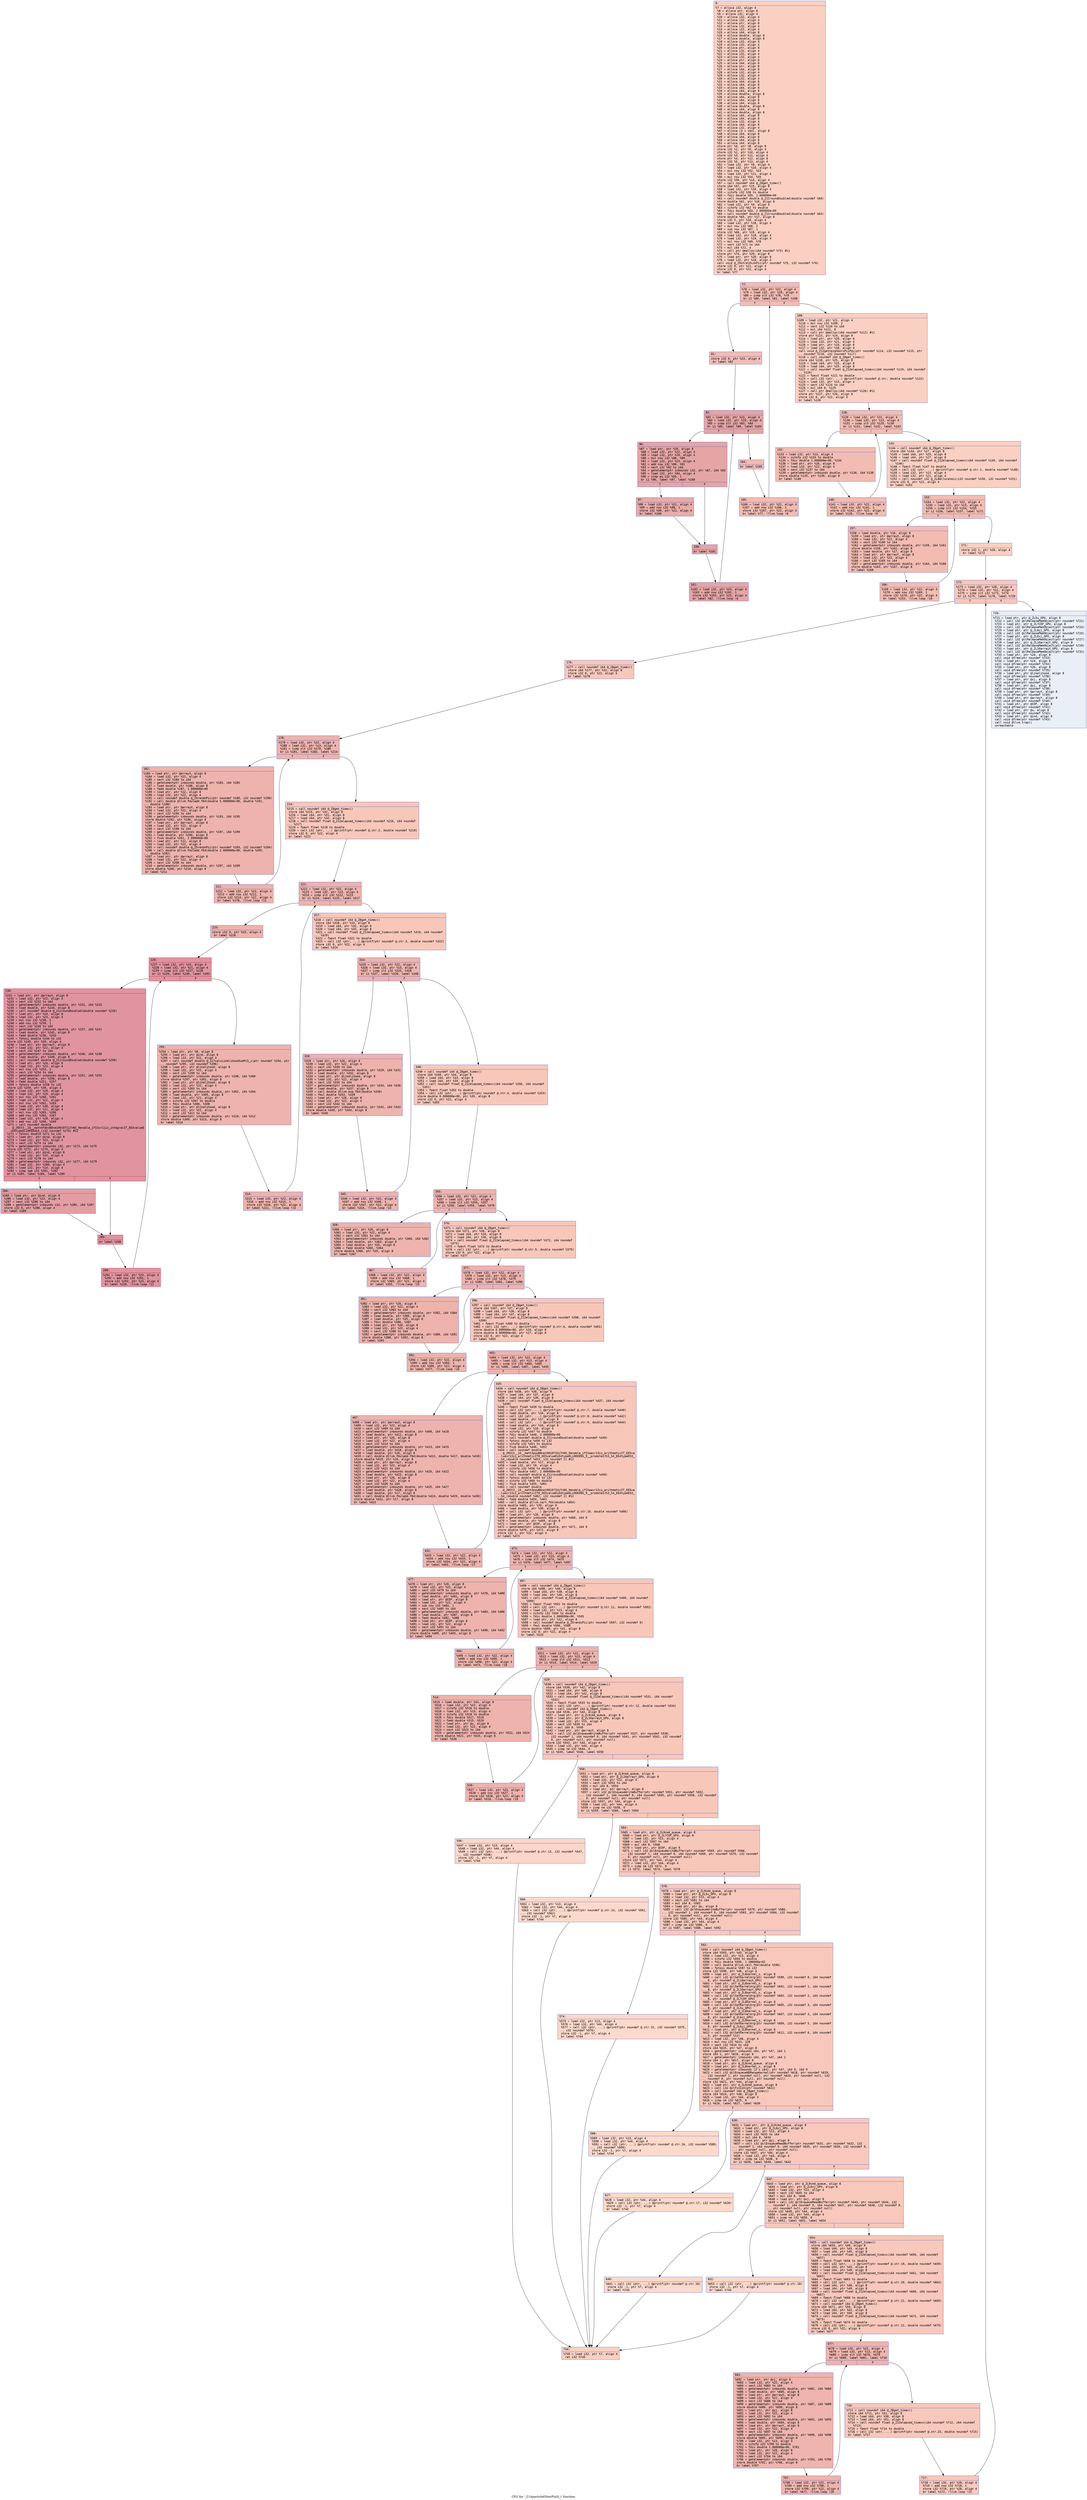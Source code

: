 digraph "CFG for '_Z14particleFilterPiiiiS_i' function" {
	label="CFG for '_Z14particleFilterPiiiiS_i' function";

	Node0x600003cf8ff0 [shape=record,color="#3d50c3ff", style=filled, fillcolor="#f3947570" fontname="Courier",label="{6:\l|  %7 = alloca i32, align 4\l  %8 = alloca ptr, align 8\l  %9 = alloca i32, align 4\l  %10 = alloca i32, align 4\l  %11 = alloca i32, align 4\l  %12 = alloca ptr, align 8\l  %13 = alloca i32, align 4\l  %14 = alloca i32, align 4\l  %15 = alloca i64, align 8\l  %16 = alloca double, align 8\l  %17 = alloca double, align 8\l  %18 = alloca i32, align 4\l  %19 = alloca i32, align 4\l  %20 = alloca ptr, align 8\l  %21 = alloca i32, align 4\l  %22 = alloca i32, align 4\l  %23 = alloca i32, align 4\l  %24 = alloca ptr, align 8\l  %25 = alloca i64, align 8\l  %26 = alloca ptr, align 8\l  %27 = alloca i64, align 8\l  %28 = alloca i32, align 4\l  %29 = alloca i32, align 4\l  %30 = alloca i32, align 4\l  %31 = alloca i64, align 8\l  %32 = alloca i64, align 8\l  %33 = alloca i64, align 8\l  %34 = alloca i64, align 8\l  %35 = alloca double, align 8\l  %36 = alloca i64, align 8\l  %37 = alloca i64, align 8\l  %38 = alloca i64, align 8\l  %39 = alloca double, align 8\l  %40 = alloca i64, align 8\l  %41 = alloca double, align 8\l  %42 = alloca i64, align 8\l  %43 = alloca i64, align 8\l  %44 = alloca i32, align 4\l  %45 = alloca i64, align 8\l  %46 = alloca i32, align 4\l  %47 = alloca [3 x i64], align 8\l  %48 = alloca i64, align 8\l  %49 = alloca i64, align 8\l  %50 = alloca i64, align 8\l  %51 = alloca i64, align 8\l  store ptr %0, ptr %8, align 8\l  store i32 %1, ptr %9, align 4\l  store i32 %2, ptr %10, align 4\l  store i32 %3, ptr %11, align 4\l  store ptr %4, ptr %12, align 8\l  store i32 %5, ptr %13, align 4\l  %52 = load i32, ptr %9, align 4\l  %53 = load i32, ptr %10, align 4\l  %54 = mul nsw i32 %52, %53\l  %55 = load i32, ptr %11, align 4\l  %56 = mul nsw i32 %54, %55\l  store i32 %56, ptr %14, align 4\l  %57 = call noundef i64 @_Z8get_timev()\l  store i64 %57, ptr %15, align 8\l  %58 = load i32, ptr %10, align 4\l  %59 = sitofp i32 %58 to double\l  %60 = fdiv double %59, 2.000000e+00\l  %61 = call noundef double @_Z11roundDoubled(double noundef %60)\l  store double %61, ptr %16, align 8\l  %62 = load i32, ptr %9, align 4\l  %63 = sitofp i32 %62 to double\l  %64 = fdiv double %63, 2.000000e+00\l  %65 = call noundef double @_Z11roundDoubled(double noundef %64)\l  store double %65, ptr %17, align 8\l  store i32 5, ptr %18, align 4\l  %66 = load i32, ptr %18, align 4\l  %67 = mul nsw i32 %66, 2\l  %68 = sub nsw i32 %67, 1\l  store i32 %68, ptr %19, align 4\l  %69 = load i32, ptr %19, align 4\l  %70 = load i32, ptr %19, align 4\l  %71 = mul nsw i32 %69, %70\l  %72 = sext i32 %71 to i64\l  %73 = mul i64 %72, 4\l  %74 = call ptr @malloc(i64 noundef %73) #11\l  store ptr %74, ptr %20, align 8\l  %75 = load ptr, ptr %20, align 8\l  %76 = load i32, ptr %18, align 4\l  call void @_Z9strelDiskPii(ptr noundef %75, i32 noundef %76)\l  store i32 0, ptr %21, align 4\l  store i32 0, ptr %22, align 4\l  br label %77\l}"];
	Node0x600003cf8ff0 -> Node0x600003cf9360[tooltip="6 -> 77\nProbability 100.00%" ];
	Node0x600003cf9360 [shape=record,color="#3d50c3ff", style=filled, fillcolor="#e1675170" fontname="Courier",label="{77:\l|  %78 = load i32, ptr %22, align 4\l  %79 = load i32, ptr %19, align 4\l  %80 = icmp slt i32 %78, %79\l  br i1 %80, label %81, label %108\l|{<s0>T|<s1>F}}"];
	Node0x600003cf9360:s0 -> Node0x600003cf93b0[tooltip="77 -> 81\nProbability 96.88%" ];
	Node0x600003cf9360:s1 -> Node0x600003cf9630[tooltip="77 -> 108\nProbability 3.12%" ];
	Node0x600003cf93b0 [shape=record,color="#3d50c3ff", style=filled, fillcolor="#e1675170" fontname="Courier",label="{81:\l|  store i32 0, ptr %23, align 4\l  br label %82\l}"];
	Node0x600003cf93b0 -> Node0x600003cf9400[tooltip="81 -> 82\nProbability 100.00%" ];
	Node0x600003cf9400 [shape=record,color="#3d50c3ff", style=filled, fillcolor="#c5333470" fontname="Courier",label="{82:\l|  %83 = load i32, ptr %23, align 4\l  %84 = load i32, ptr %19, align 4\l  %85 = icmp slt i32 %83, %84\l  br i1 %85, label %86, label %104\l|{<s0>T|<s1>F}}"];
	Node0x600003cf9400:s0 -> Node0x600003cf9450[tooltip="82 -> 86\nProbability 96.88%" ];
	Node0x600003cf9400:s1 -> Node0x600003cf9590[tooltip="82 -> 104\nProbability 3.12%" ];
	Node0x600003cf9450 [shape=record,color="#3d50c3ff", style=filled, fillcolor="#c5333470" fontname="Courier",label="{86:\l|  %87 = load ptr, ptr %20, align 8\l  %88 = load i32, ptr %22, align 4\l  %89 = load i32, ptr %19, align 4\l  %90 = mul nsw i32 %88, %89\l  %91 = load i32, ptr %23, align 4\l  %92 = add nsw i32 %90, %91\l  %93 = sext i32 %92 to i64\l  %94 = getelementptr inbounds i32, ptr %87, i64 %93\l  %95 = load i32, ptr %94, align 4\l  %96 = icmp eq i32 %95, 1\l  br i1 %96, label %97, label %100\l|{<s0>T|<s1>F}}"];
	Node0x600003cf9450:s0 -> Node0x600003cf94a0[tooltip="86 -> 97\nProbability 50.00%" ];
	Node0x600003cf9450:s1 -> Node0x600003cf94f0[tooltip="86 -> 100\nProbability 50.00%" ];
	Node0x600003cf94a0 [shape=record,color="#3d50c3ff", style=filled, fillcolor="#cc403a70" fontname="Courier",label="{97:\l|  %98 = load i32, ptr %21, align 4\l  %99 = add nsw i32 %98, 1\l  store i32 %99, ptr %21, align 4\l  br label %100\l}"];
	Node0x600003cf94a0 -> Node0x600003cf94f0[tooltip="97 -> 100\nProbability 100.00%" ];
	Node0x600003cf94f0 [shape=record,color="#3d50c3ff", style=filled, fillcolor="#c5333470" fontname="Courier",label="{100:\l|  br label %101\l}"];
	Node0x600003cf94f0 -> Node0x600003cf9540[tooltip="100 -> 101\nProbability 100.00%" ];
	Node0x600003cf9540 [shape=record,color="#3d50c3ff", style=filled, fillcolor="#c5333470" fontname="Courier",label="{101:\l|  %102 = load i32, ptr %23, align 4\l  %103 = add nsw i32 %102, 1\l  store i32 %103, ptr %23, align 4\l  br label %82, !llvm.loop !6\l}"];
	Node0x600003cf9540 -> Node0x600003cf9400[tooltip="101 -> 82\nProbability 100.00%" ];
	Node0x600003cf9590 [shape=record,color="#3d50c3ff", style=filled, fillcolor="#e1675170" fontname="Courier",label="{104:\l|  br label %105\l}"];
	Node0x600003cf9590 -> Node0x600003cf95e0[tooltip="104 -> 105\nProbability 100.00%" ];
	Node0x600003cf95e0 [shape=record,color="#3d50c3ff", style=filled, fillcolor="#e1675170" fontname="Courier",label="{105:\l|  %106 = load i32, ptr %22, align 4\l  %107 = add nsw i32 %106, 1\l  store i32 %107, ptr %22, align 4\l  br label %77, !llvm.loop !8\l}"];
	Node0x600003cf95e0 -> Node0x600003cf9360[tooltip="105 -> 77\nProbability 100.00%" ];
	Node0x600003cf9630 [shape=record,color="#3d50c3ff", style=filled, fillcolor="#f3947570" fontname="Courier",label="{108:\l|  %109 = load i32, ptr %21, align 4\l  %110 = mul nsw i32 %109, 2\l  %111 = sext i32 %110 to i64\l  %112 = mul i64 %111, 8\l  %113 = call ptr @malloc(i64 noundef %112) #11\l  store ptr %113, ptr %24, align 8\l  %114 = load ptr, ptr %20, align 8\l  %115 = load i32, ptr %21, align 4\l  %116 = load ptr, ptr %24, align 8\l  %117 = load i32, ptr %18, align 4\l  call void @_Z12getneighborsPiiPdi(ptr noundef %114, i32 noundef %115, ptr\l... noundef %116, i32 noundef %117)\l  %118 = call noundef i64 @_Z8get_timev()\l  store i64 %118, ptr %25, align 8\l  %119 = load i64, ptr %15, align 8\l  %120 = load i64, ptr %25, align 8\l  %121 = call noundef float @_Z12elapsed_timexx(i64 noundef %119, i64 noundef\l... %120)\l  %122 = fpext float %121 to double\l  %123 = call i32 (ptr, ...) @printf(ptr noundef @.str, double noundef %122)\l  %124 = load i32, ptr %13, align 4\l  %125 = sext i32 %124 to i64\l  %126 = mul i64 8, %125\l  %127 = call ptr @malloc(i64 noundef %126) #11\l  store ptr %127, ptr %26, align 8\l  store i32 0, ptr %22, align 4\l  br label %128\l}"];
	Node0x600003cf9630 -> Node0x600003cf9680[tooltip="108 -> 128\nProbability 100.00%" ];
	Node0x600003cf9680 [shape=record,color="#3d50c3ff", style=filled, fillcolor="#e1675170" fontname="Courier",label="{128:\l|  %129 = load i32, ptr %22, align 4\l  %130 = load i32, ptr %13, align 4\l  %131 = icmp slt i32 %129, %130\l  br i1 %131, label %132, label %143\l|{<s0>T|<s1>F}}"];
	Node0x600003cf9680:s0 -> Node0x600003cf96d0[tooltip="128 -> 132\nProbability 96.88%" ];
	Node0x600003cf9680:s1 -> Node0x600003cf9770[tooltip="128 -> 143\nProbability 3.12%" ];
	Node0x600003cf96d0 [shape=record,color="#3d50c3ff", style=filled, fillcolor="#e1675170" fontname="Courier",label="{132:\l|  %133 = load i32, ptr %13, align 4\l  %134 = sitofp i32 %133 to double\l  %135 = fdiv double 1.000000e+00, %134\l  %136 = load ptr, ptr %26, align 8\l  %137 = load i32, ptr %22, align 4\l  %138 = sext i32 %137 to i64\l  %139 = getelementptr inbounds double, ptr %136, i64 %138\l  store double %135, ptr %139, align 8\l  br label %140\l}"];
	Node0x600003cf96d0 -> Node0x600003cf9720[tooltip="132 -> 140\nProbability 100.00%" ];
	Node0x600003cf9720 [shape=record,color="#3d50c3ff", style=filled, fillcolor="#e1675170" fontname="Courier",label="{140:\l|  %141 = load i32, ptr %22, align 4\l  %142 = add nsw i32 %141, 1\l  store i32 %142, ptr %22, align 4\l  br label %128, !llvm.loop !9\l}"];
	Node0x600003cf9720 -> Node0x600003cf9680[tooltip="140 -> 128\nProbability 100.00%" ];
	Node0x600003cf9770 [shape=record,color="#3d50c3ff", style=filled, fillcolor="#f3947570" fontname="Courier",label="{143:\l|  %144 = call noundef i64 @_Z8get_timev()\l  store i64 %144, ptr %27, align 8\l  %145 = load i64, ptr %25, align 8\l  %146 = load i64, ptr %27, align 8\l  %147 = call noundef float @_Z12elapsed_timexx(i64 noundef %145, i64 noundef\l... %146)\l  %148 = fpext float %147 to double\l  %149 = call i32 (ptr, ...) @printf(ptr noundef @.str.1, double noundef %148)\l  %150 = load i32, ptr %13, align 4\l  %151 = load i32, ptr %21, align 4\l  %152 = call noundef i32 @_ZL8allocateii(i32 noundef %150, i32 noundef %151)\l  store i32 0, ptr %22, align 4\l  br label %153\l}"];
	Node0x600003cf9770 -> Node0x600003cf97c0[tooltip="143 -> 153\nProbability 100.00%" ];
	Node0x600003cf97c0 [shape=record,color="#3d50c3ff", style=filled, fillcolor="#e1675170" fontname="Courier",label="{153:\l|  %154 = load i32, ptr %22, align 4\l  %155 = load i32, ptr %13, align 4\l  %156 = icmp slt i32 %154, %155\l  br i1 %156, label %157, label %171\l|{<s0>T|<s1>F}}"];
	Node0x600003cf97c0:s0 -> Node0x600003cf9810[tooltip="153 -> 157\nProbability 96.88%" ];
	Node0x600003cf97c0:s1 -> Node0x600003cf98b0[tooltip="153 -> 171\nProbability 3.12%" ];
	Node0x600003cf9810 [shape=record,color="#3d50c3ff", style=filled, fillcolor="#e1675170" fontname="Courier",label="{157:\l|  %158 = load double, ptr %16, align 8\l  %159 = load ptr, ptr @arrayX, align 8\l  %160 = load i32, ptr %22, align 4\l  %161 = sext i32 %160 to i64\l  %162 = getelementptr inbounds double, ptr %159, i64 %161\l  store double %158, ptr %162, align 8\l  %163 = load double, ptr %17, align 8\l  %164 = load ptr, ptr @arrayY, align 8\l  %165 = load i32, ptr %22, align 4\l  %166 = sext i32 %165 to i64\l  %167 = getelementptr inbounds double, ptr %164, i64 %166\l  store double %163, ptr %167, align 8\l  br label %168\l}"];
	Node0x600003cf9810 -> Node0x600003cf9860[tooltip="157 -> 168\nProbability 100.00%" ];
	Node0x600003cf9860 [shape=record,color="#3d50c3ff", style=filled, fillcolor="#e1675170" fontname="Courier",label="{168:\l|  %169 = load i32, ptr %22, align 4\l  %170 = add nsw i32 %169, 1\l  store i32 %170, ptr %22, align 4\l  br label %153, !llvm.loop !10\l}"];
	Node0x600003cf9860 -> Node0x600003cf97c0[tooltip="168 -> 153\nProbability 100.00%" ];
	Node0x600003cf98b0 [shape=record,color="#3d50c3ff", style=filled, fillcolor="#f3947570" fontname="Courier",label="{171:\l|  store i32 1, ptr %28, align 4\l  br label %172\l}"];
	Node0x600003cf98b0 -> Node0x600003cf9900[tooltip="171 -> 172\nProbability 100.00%" ];
	Node0x600003cf9900 [shape=record,color="#3d50c3ff", style=filled, fillcolor="#ec7f6370" fontname="Courier",label="{172:\l|  %173 = load i32, ptr %28, align 4\l  %174 = load i32, ptr %11, align 4\l  %175 = icmp slt i32 %173, %174\l  br i1 %175, label %176, label %720\l|{<s0>T|<s1>F}}"];
	Node0x600003cf9900:s0 -> Node0x600003cf9950[tooltip="172 -> 176\nProbability 100.00%" ];
	Node0x600003cf9900:s1 -> Node0x600003cfab70[tooltip="172 -> 720\nProbability 0.00%" ];
	Node0x600003cf9950 [shape=record,color="#3d50c3ff", style=filled, fillcolor="#ec7f6370" fontname="Courier",label="{176:\l|  %177 = call noundef i64 @_Z8get_timev()\l  store i64 %177, ptr %31, align 8\l  store i32 0, ptr %22, align 4\l  br label %178\l}"];
	Node0x600003cf9950 -> Node0x600003cf99a0[tooltip="176 -> 178\nProbability 100.00%" ];
	Node0x600003cf99a0 [shape=record,color="#3d50c3ff", style=filled, fillcolor="#d6524470" fontname="Courier",label="{178:\l|  %179 = load i32, ptr %22, align 4\l  %180 = load i32, ptr %13, align 4\l  %181 = icmp slt i32 %179, %180\l  br i1 %181, label %182, label %214\l|{<s0>T|<s1>F}}"];
	Node0x600003cf99a0:s0 -> Node0x600003cf99f0[tooltip="178 -> 182\nProbability 96.88%" ];
	Node0x600003cf99a0:s1 -> Node0x600003cf9a90[tooltip="178 -> 214\nProbability 3.12%" ];
	Node0x600003cf99f0 [shape=record,color="#3d50c3ff", style=filled, fillcolor="#d6524470" fontname="Courier",label="{182:\l|  %183 = load ptr, ptr @arrayX, align 8\l  %184 = load i32, ptr %22, align 4\l  %185 = sext i32 %184 to i64\l  %186 = getelementptr inbounds double, ptr %183, i64 %185\l  %187 = load double, ptr %186, align 8\l  %188 = fadd double %187, 1.000000e+00\l  %189 = load ptr, ptr %12, align 8\l  %190 = load i32, ptr %22, align 4\l  %191 = call noundef double @_Z5randnPii(ptr noundef %189, i32 noundef %190)\l  %192 = call double @llvm.fmuladd.f64(double 5.000000e+00, double %191,\l... double %188)\l  %193 = load ptr, ptr @arrayX, align 8\l  %194 = load i32, ptr %22, align 4\l  %195 = sext i32 %194 to i64\l  %196 = getelementptr inbounds double, ptr %193, i64 %195\l  store double %192, ptr %196, align 8\l  %197 = load ptr, ptr @arrayY, align 8\l  %198 = load i32, ptr %22, align 4\l  %199 = sext i32 %198 to i64\l  %200 = getelementptr inbounds double, ptr %197, i64 %199\l  %201 = load double, ptr %200, align 8\l  %202 = fsub double %201, 2.000000e+00\l  %203 = load ptr, ptr %12, align 8\l  %204 = load i32, ptr %22, align 4\l  %205 = call noundef double @_Z5randnPii(ptr noundef %203, i32 noundef %204)\l  %206 = call double @llvm.fmuladd.f64(double 2.000000e+00, double %205,\l... double %202)\l  %207 = load ptr, ptr @arrayY, align 8\l  %208 = load i32, ptr %22, align 4\l  %209 = sext i32 %208 to i64\l  %210 = getelementptr inbounds double, ptr %207, i64 %209\l  store double %206, ptr %210, align 8\l  br label %211\l}"];
	Node0x600003cf99f0 -> Node0x600003cf9a40[tooltip="182 -> 211\nProbability 100.00%" ];
	Node0x600003cf9a40 [shape=record,color="#3d50c3ff", style=filled, fillcolor="#d6524470" fontname="Courier",label="{211:\l|  %212 = load i32, ptr %22, align 4\l  %213 = add nsw i32 %212, 1\l  store i32 %213, ptr %22, align 4\l  br label %178, !llvm.loop !11\l}"];
	Node0x600003cf9a40 -> Node0x600003cf99a0[tooltip="211 -> 178\nProbability 100.00%" ];
	Node0x600003cf9a90 [shape=record,color="#3d50c3ff", style=filled, fillcolor="#ec7f6370" fontname="Courier",label="{214:\l|  %215 = call noundef i64 @_Z8get_timev()\l  store i64 %215, ptr %32, align 8\l  %216 = load i64, ptr %31, align 8\l  %217 = load i64, ptr %32, align 8\l  %218 = call noundef float @_Z12elapsed_timexx(i64 noundef %216, i64 noundef\l... %217)\l  %219 = fpext float %218 to double\l  %220 = call i32 (ptr, ...) @printf(ptr noundef @.str.2, double noundef %219)\l  store i32 0, ptr %22, align 4\l  br label %221\l}"];
	Node0x600003cf9a90 -> Node0x600003cf9ae0[tooltip="214 -> 221\nProbability 100.00%" ];
	Node0x600003cf9ae0 [shape=record,color="#3d50c3ff", style=filled, fillcolor="#d6524470" fontname="Courier",label="{221:\l|  %222 = load i32, ptr %22, align 4\l  %223 = load i32, ptr %13, align 4\l  %224 = icmp slt i32 %222, %223\l  br i1 %224, label %225, label %317\l|{<s0>T|<s1>F}}"];
	Node0x600003cf9ae0:s0 -> Node0x600003cf9b30[tooltip="221 -> 225\nProbability 96.88%" ];
	Node0x600003cf9ae0:s1 -> Node0x600003cf9db0[tooltip="221 -> 317\nProbability 3.12%" ];
	Node0x600003cf9b30 [shape=record,color="#3d50c3ff", style=filled, fillcolor="#d6524470" fontname="Courier",label="{225:\l|  store i32 0, ptr %23, align 4\l  br label %226\l}"];
	Node0x600003cf9b30 -> Node0x600003cf9b80[tooltip="225 -> 226\nProbability 100.00%" ];
	Node0x600003cf9b80 [shape=record,color="#b70d28ff", style=filled, fillcolor="#b70d2870" fontname="Courier",label="{226:\l|  %227 = load i32, ptr %23, align 4\l  %228 = load i32, ptr %21, align 4\l  %229 = icmp slt i32 %227, %228\l  br i1 %229, label %230, label %293\l|{<s0>T|<s1>F}}"];
	Node0x600003cf9b80:s0 -> Node0x600003cf9bd0[tooltip="226 -> 230\nProbability 96.88%" ];
	Node0x600003cf9b80:s1 -> Node0x600003cf9d10[tooltip="226 -> 293\nProbability 3.12%" ];
	Node0x600003cf9bd0 [shape=record,color="#b70d28ff", style=filled, fillcolor="#b70d2870" fontname="Courier",label="{230:\l|  %231 = load ptr, ptr @arrayX, align 8\l  %232 = load i32, ptr %22, align 4\l  %233 = sext i32 %232 to i64\l  %234 = getelementptr inbounds double, ptr %231, i64 %233\l  %235 = load double, ptr %234, align 8\l  %236 = call noundef double @_Z11roundDoubled(double noundef %235)\l  %237 = load ptr, ptr %24, align 8\l  %238 = load i32, ptr %23, align 4\l  %239 = mul nsw i32 %238, 2\l  %240 = add nsw i32 %239, 1\l  %241 = sext i32 %240 to i64\l  %242 = getelementptr inbounds double, ptr %237, i64 %241\l  %243 = load double, ptr %242, align 8\l  %244 = fadd double %236, %243\l  %245 = fptosi double %244 to i32\l  store i32 %245, ptr %29, align 4\l  %246 = load ptr, ptr @arrayY, align 8\l  %247 = load i32, ptr %22, align 4\l  %248 = sext i32 %247 to i64\l  %249 = getelementptr inbounds double, ptr %246, i64 %248\l  %250 = load double, ptr %249, align 8\l  %251 = call noundef double @_Z11roundDoubled(double noundef %250)\l  %252 = load ptr, ptr %24, align 8\l  %253 = load i32, ptr %23, align 4\l  %254 = mul nsw i32 %253, 2\l  %255 = sext i32 %254 to i64\l  %256 = getelementptr inbounds double, ptr %252, i64 %255\l  %257 = load double, ptr %256, align 8\l  %258 = fadd double %251, %257\l  %259 = fptosi double %258 to i32\l  store i32 %259, ptr %30, align 4\l  %260 = load i32, ptr %29, align 4\l  %261 = load i32, ptr %10, align 4\l  %262 = mul nsw i32 %260, %261\l  %263 = load i32, ptr %11, align 4\l  %264 = mul nsw i32 %262, %263\l  %265 = load i32, ptr %30, align 4\l  %266 = load i32, ptr %11, align 4\l  %267 = mul nsw i32 %265, %266\l  %268 = add nsw i32 %264, %267\l  %269 = load i32, ptr %28, align 4\l  %270 = add nsw i32 %268, %269\l  %271 = call noundef double\l... @_ZNSt3__16__math4fabsB8ne190107IiTnNS_9enable_ifIXsr11is_integralIT_EE5valueE\l...iE4typeELi0EEEdS3_(i32 noundef %270) #12\l  %272 = fptosi double %271 to i32\l  %273 = load ptr, ptr @ind, align 8\l  %274 = load i32, ptr %23, align 4\l  %275 = sext i32 %274 to i64\l  %276 = getelementptr inbounds i32, ptr %273, i64 %275\l  store i32 %272, ptr %276, align 4\l  %277 = load ptr, ptr @ind, align 8\l  %278 = load i32, ptr %23, align 4\l  %279 = sext i32 %278 to i64\l  %280 = getelementptr inbounds i32, ptr %277, i64 %279\l  %281 = load i32, ptr %280, align 4\l  %282 = load i32, ptr %14, align 4\l  %283 = icmp sge i32 %281, %282\l  br i1 %283, label %284, label %289\l|{<s0>T|<s1>F}}"];
	Node0x600003cf9bd0:s0 -> Node0x600003cf9c20[tooltip="230 -> 284\nProbability 50.00%" ];
	Node0x600003cf9bd0:s1 -> Node0x600003cf9c70[tooltip="230 -> 289\nProbability 50.00%" ];
	Node0x600003cf9c20 [shape=record,color="#3d50c3ff", style=filled, fillcolor="#be242e70" fontname="Courier",label="{284:\l|  %285 = load ptr, ptr @ind, align 8\l  %286 = load i32, ptr %23, align 4\l  %287 = sext i32 %286 to i64\l  %288 = getelementptr inbounds i32, ptr %285, i64 %287\l  store i32 0, ptr %288, align 4\l  br label %289\l}"];
	Node0x600003cf9c20 -> Node0x600003cf9c70[tooltip="284 -> 289\nProbability 100.00%" ];
	Node0x600003cf9c70 [shape=record,color="#b70d28ff", style=filled, fillcolor="#b70d2870" fontname="Courier",label="{289:\l|  br label %290\l}"];
	Node0x600003cf9c70 -> Node0x600003cf9cc0[tooltip="289 -> 290\nProbability 100.00%" ];
	Node0x600003cf9cc0 [shape=record,color="#b70d28ff", style=filled, fillcolor="#b70d2870" fontname="Courier",label="{290:\l|  %291 = load i32, ptr %23, align 4\l  %292 = add nsw i32 %291, 1\l  store i32 %292, ptr %23, align 4\l  br label %226, !llvm.loop !12\l}"];
	Node0x600003cf9cc0 -> Node0x600003cf9b80[tooltip="290 -> 226\nProbability 100.00%" ];
	Node0x600003cf9d10 [shape=record,color="#3d50c3ff", style=filled, fillcolor="#d6524470" fontname="Courier",label="{293:\l|  %294 = load ptr, ptr %8, align 8\l  %295 = load ptr, ptr @ind, align 8\l  %296 = load i32, ptr %21, align 4\l  %297 = call noundef double @_Z17calcLikelihoodSumPiS_i(ptr noundef %294, ptr\l... noundef %295, i32 noundef %296)\l  %298 = load ptr, ptr @likelihood, align 8\l  %299 = load i32, ptr %22, align 4\l  %300 = sext i32 %299 to i64\l  %301 = getelementptr inbounds double, ptr %298, i64 %300\l  store double %297, ptr %301, align 8\l  %302 = load ptr, ptr @likelihood, align 8\l  %303 = load i32, ptr %22, align 4\l  %304 = sext i32 %303 to i64\l  %305 = getelementptr inbounds double, ptr %302, i64 %304\l  %306 = load double, ptr %305, align 8\l  %307 = load i32, ptr %21, align 4\l  %308 = sitofp i32 %307 to double\l  %309 = fdiv double %306, %308\l  %310 = load ptr, ptr @likelihood, align 8\l  %311 = load i32, ptr %22, align 4\l  %312 = sext i32 %311 to i64\l  %313 = getelementptr inbounds double, ptr %310, i64 %312\l  store double %309, ptr %313, align 8\l  br label %314\l}"];
	Node0x600003cf9d10 -> Node0x600003cf9d60[tooltip="293 -> 314\nProbability 100.00%" ];
	Node0x600003cf9d60 [shape=record,color="#3d50c3ff", style=filled, fillcolor="#d6524470" fontname="Courier",label="{314:\l|  %315 = load i32, ptr %22, align 4\l  %316 = add nsw i32 %315, 1\l  store i32 %316, ptr %22, align 4\l  br label %221, !llvm.loop !13\l}"];
	Node0x600003cf9d60 -> Node0x600003cf9ae0[tooltip="314 -> 221\nProbability 100.00%" ];
	Node0x600003cf9db0 [shape=record,color="#3d50c3ff", style=filled, fillcolor="#ec7f6370" fontname="Courier",label="{317:\l|  %318 = call noundef i64 @_Z8get_timev()\l  store i64 %318, ptr %33, align 8\l  %319 = load i64, ptr %32, align 8\l  %320 = load i64, ptr %33, align 8\l  %321 = call noundef float @_Z12elapsed_timexx(i64 noundef %319, i64 noundef\l... %320)\l  %322 = fpext float %321 to double\l  %323 = call i32 (ptr, ...) @printf(ptr noundef @.str.3, double noundef %322)\l  store i32 0, ptr %22, align 4\l  br label %324\l}"];
	Node0x600003cf9db0 -> Node0x600003cf9e00[tooltip="317 -> 324\nProbability 100.00%" ];
	Node0x600003cf9e00 [shape=record,color="#3d50c3ff", style=filled, fillcolor="#d6524470" fontname="Courier",label="{324:\l|  %325 = load i32, ptr %22, align 4\l  %326 = load i32, ptr %13, align 4\l  %327 = icmp slt i32 %325, %326\l  br i1 %327, label %328, label %348\l|{<s0>T|<s1>F}}"];
	Node0x600003cf9e00:s0 -> Node0x600003cf9e50[tooltip="324 -> 328\nProbability 96.88%" ];
	Node0x600003cf9e00:s1 -> Node0x600003cf9ef0[tooltip="324 -> 348\nProbability 3.12%" ];
	Node0x600003cf9e50 [shape=record,color="#3d50c3ff", style=filled, fillcolor="#d6524470" fontname="Courier",label="{328:\l|  %329 = load ptr, ptr %26, align 8\l  %330 = load i32, ptr %22, align 4\l  %331 = sext i32 %330 to i64\l  %332 = getelementptr inbounds double, ptr %329, i64 %331\l  %333 = load double, ptr %332, align 8\l  %334 = load ptr, ptr @likelihood, align 8\l  %335 = load i32, ptr %22, align 4\l  %336 = sext i32 %335 to i64\l  %337 = getelementptr inbounds double, ptr %334, i64 %336\l  %338 = load double, ptr %337, align 8\l  %339 = call double @llvm.exp.f64(double %338)\l  %340 = fmul double %333, %339\l  %341 = load ptr, ptr %26, align 8\l  %342 = load i32, ptr %22, align 4\l  %343 = sext i32 %342 to i64\l  %344 = getelementptr inbounds double, ptr %341, i64 %343\l  store double %340, ptr %344, align 8\l  br label %345\l}"];
	Node0x600003cf9e50 -> Node0x600003cf9ea0[tooltip="328 -> 345\nProbability 100.00%" ];
	Node0x600003cf9ea0 [shape=record,color="#3d50c3ff", style=filled, fillcolor="#d6524470" fontname="Courier",label="{345:\l|  %346 = load i32, ptr %22, align 4\l  %347 = add nsw i32 %346, 1\l  store i32 %347, ptr %22, align 4\l  br label %324, !llvm.loop !14\l}"];
	Node0x600003cf9ea0 -> Node0x600003cf9e00[tooltip="345 -> 324\nProbability 100.00%" ];
	Node0x600003cf9ef0 [shape=record,color="#3d50c3ff", style=filled, fillcolor="#ec7f6370" fontname="Courier",label="{348:\l|  %349 = call noundef i64 @_Z8get_timev()\l  store i64 %349, ptr %34, align 8\l  %350 = load i64, ptr %33, align 8\l  %351 = load i64, ptr %34, align 8\l  %352 = call noundef float @_Z12elapsed_timexx(i64 noundef %350, i64 noundef\l... %351)\l  %353 = fpext float %352 to double\l  %354 = call i32 (ptr, ...) @printf(ptr noundef @.str.4, double noundef %353)\l  store double 0.000000e+00, ptr %35, align 8\l  store i32 0, ptr %22, align 4\l  br label %355\l}"];
	Node0x600003cf9ef0 -> Node0x600003cf9f40[tooltip="348 -> 355\nProbability 100.00%" ];
	Node0x600003cf9f40 [shape=record,color="#3d50c3ff", style=filled, fillcolor="#d6524470" fontname="Courier",label="{355:\l|  %356 = load i32, ptr %22, align 4\l  %357 = load i32, ptr %13, align 4\l  %358 = icmp slt i32 %356, %357\l  br i1 %358, label %359, label %370\l|{<s0>T|<s1>F}}"];
	Node0x600003cf9f40:s0 -> Node0x600003cf9f90[tooltip="355 -> 359\nProbability 96.88%" ];
	Node0x600003cf9f40:s1 -> Node0x600003cfa030[tooltip="355 -> 370\nProbability 3.12%" ];
	Node0x600003cf9f90 [shape=record,color="#3d50c3ff", style=filled, fillcolor="#d6524470" fontname="Courier",label="{359:\l|  %360 = load ptr, ptr %26, align 8\l  %361 = load i32, ptr %22, align 4\l  %362 = sext i32 %361 to i64\l  %363 = getelementptr inbounds double, ptr %360, i64 %362\l  %364 = load double, ptr %363, align 8\l  %365 = load double, ptr %35, align 8\l  %366 = fadd double %365, %364\l  store double %366, ptr %35, align 8\l  br label %367\l}"];
	Node0x600003cf9f90 -> Node0x600003cf9fe0[tooltip="359 -> 367\nProbability 100.00%" ];
	Node0x600003cf9fe0 [shape=record,color="#3d50c3ff", style=filled, fillcolor="#d6524470" fontname="Courier",label="{367:\l|  %368 = load i32, ptr %22, align 4\l  %369 = add nsw i32 %368, 1\l  store i32 %369, ptr %22, align 4\l  br label %355, !llvm.loop !15\l}"];
	Node0x600003cf9fe0 -> Node0x600003cf9f40[tooltip="367 -> 355\nProbability 100.00%" ];
	Node0x600003cfa030 [shape=record,color="#3d50c3ff", style=filled, fillcolor="#ec7f6370" fontname="Courier",label="{370:\l|  %371 = call noundef i64 @_Z8get_timev()\l  store i64 %371, ptr %36, align 8\l  %372 = load i64, ptr %34, align 8\l  %373 = load i64, ptr %36, align 8\l  %374 = call noundef float @_Z12elapsed_timexx(i64 noundef %372, i64 noundef\l... %373)\l  %375 = fpext float %374 to double\l  %376 = call i32 (ptr, ...) @printf(ptr noundef @.str.5, double noundef %375)\l  store i32 0, ptr %22, align 4\l  br label %377\l}"];
	Node0x600003cfa030 -> Node0x600003cfa080[tooltip="370 -> 377\nProbability 100.00%" ];
	Node0x600003cfa080 [shape=record,color="#3d50c3ff", style=filled, fillcolor="#d6524470" fontname="Courier",label="{377:\l|  %378 = load i32, ptr %22, align 4\l  %379 = load i32, ptr %13, align 4\l  %380 = icmp slt i32 %378, %379\l  br i1 %380, label %381, label %396\l|{<s0>T|<s1>F}}"];
	Node0x600003cfa080:s0 -> Node0x600003cfa0d0[tooltip="377 -> 381\nProbability 96.88%" ];
	Node0x600003cfa080:s1 -> Node0x600003cfa170[tooltip="377 -> 396\nProbability 3.12%" ];
	Node0x600003cfa0d0 [shape=record,color="#3d50c3ff", style=filled, fillcolor="#d6524470" fontname="Courier",label="{381:\l|  %382 = load ptr, ptr %26, align 8\l  %383 = load i32, ptr %22, align 4\l  %384 = sext i32 %383 to i64\l  %385 = getelementptr inbounds double, ptr %382, i64 %384\l  %386 = load double, ptr %385, align 8\l  %387 = load double, ptr %35, align 8\l  %388 = fdiv double %386, %387\l  %389 = load ptr, ptr %26, align 8\l  %390 = load i32, ptr %22, align 4\l  %391 = sext i32 %390 to i64\l  %392 = getelementptr inbounds double, ptr %389, i64 %391\l  store double %388, ptr %392, align 8\l  br label %393\l}"];
	Node0x600003cfa0d0 -> Node0x600003cfa120[tooltip="381 -> 393\nProbability 100.00%" ];
	Node0x600003cfa120 [shape=record,color="#3d50c3ff", style=filled, fillcolor="#d6524470" fontname="Courier",label="{393:\l|  %394 = load i32, ptr %22, align 4\l  %395 = add nsw i32 %394, 1\l  store i32 %395, ptr %22, align 4\l  br label %377, !llvm.loop !16\l}"];
	Node0x600003cfa120 -> Node0x600003cfa080[tooltip="393 -> 377\nProbability 100.00%" ];
	Node0x600003cfa170 [shape=record,color="#3d50c3ff", style=filled, fillcolor="#ec7f6370" fontname="Courier",label="{396:\l|  %397 = call noundef i64 @_Z8get_timev()\l  store i64 %397, ptr %37, align 8\l  %398 = load i64, ptr %36, align 8\l  %399 = load i64, ptr %37, align 8\l  %400 = call noundef float @_Z12elapsed_timexx(i64 noundef %398, i64 noundef\l... %399)\l  %401 = fpext float %400 to double\l  %402 = call i32 (ptr, ...) @printf(ptr noundef @.str.6, double noundef %401)\l  store double 0.000000e+00, ptr %16, align 8\l  store double 0.000000e+00, ptr %17, align 8\l  store i32 0, ptr %22, align 4\l  br label %403\l}"];
	Node0x600003cfa170 -> Node0x600003cfa1c0[tooltip="396 -> 403\nProbability 100.00%" ];
	Node0x600003cfa1c0 [shape=record,color="#3d50c3ff", style=filled, fillcolor="#d6524470" fontname="Courier",label="{403:\l|  %404 = load i32, ptr %22, align 4\l  %405 = load i32, ptr %13, align 4\l  %406 = icmp slt i32 %404, %405\l  br i1 %406, label %407, label %435\l|{<s0>T|<s1>F}}"];
	Node0x600003cfa1c0:s0 -> Node0x600003cfa210[tooltip="403 -> 407\nProbability 96.88%" ];
	Node0x600003cfa1c0:s1 -> Node0x600003cfa2b0[tooltip="403 -> 435\nProbability 3.12%" ];
	Node0x600003cfa210 [shape=record,color="#3d50c3ff", style=filled, fillcolor="#d6524470" fontname="Courier",label="{407:\l|  %408 = load ptr, ptr @arrayX, align 8\l  %409 = load i32, ptr %22, align 4\l  %410 = sext i32 %409 to i64\l  %411 = getelementptr inbounds double, ptr %408, i64 %410\l  %412 = load double, ptr %411, align 8\l  %413 = load ptr, ptr %26, align 8\l  %414 = load i32, ptr %22, align 4\l  %415 = sext i32 %414 to i64\l  %416 = getelementptr inbounds double, ptr %413, i64 %415\l  %417 = load double, ptr %416, align 8\l  %418 = load double, ptr %16, align 8\l  %419 = call double @llvm.fmuladd.f64(double %412, double %417, double %418)\l  store double %419, ptr %16, align 8\l  %420 = load ptr, ptr @arrayY, align 8\l  %421 = load i32, ptr %22, align 4\l  %422 = sext i32 %421 to i64\l  %423 = getelementptr inbounds double, ptr %420, i64 %422\l  %424 = load double, ptr %423, align 8\l  %425 = load ptr, ptr %26, align 8\l  %426 = load i32, ptr %22, align 4\l  %427 = sext i32 %426 to i64\l  %428 = getelementptr inbounds double, ptr %425, i64 %427\l  %429 = load double, ptr %428, align 8\l  %430 = load double, ptr %17, align 8\l  %431 = call double @llvm.fmuladd.f64(double %424, double %429, double %430)\l  store double %431, ptr %17, align 8\l  br label %432\l}"];
	Node0x600003cfa210 -> Node0x600003cfa260[tooltip="407 -> 432\nProbability 100.00%" ];
	Node0x600003cfa260 [shape=record,color="#3d50c3ff", style=filled, fillcolor="#d6524470" fontname="Courier",label="{432:\l|  %433 = load i32, ptr %22, align 4\l  %434 = add nsw i32 %433, 1\l  store i32 %434, ptr %22, align 4\l  br label %403, !llvm.loop !17\l}"];
	Node0x600003cfa260 -> Node0x600003cfa1c0[tooltip="432 -> 403\nProbability 100.00%" ];
	Node0x600003cfa2b0 [shape=record,color="#3d50c3ff", style=filled, fillcolor="#ec7f6370" fontname="Courier",label="{435:\l|  %436 = call noundef i64 @_Z8get_timev()\l  store i64 %436, ptr %38, align 8\l  %437 = load i64, ptr %37, align 8\l  %438 = load i64, ptr %38, align 8\l  %439 = call noundef float @_Z12elapsed_timexx(i64 noundef %437, i64 noundef\l... %438)\l  %440 = fpext float %439 to double\l  %441 = call i32 (ptr, ...) @printf(ptr noundef @.str.7, double noundef %440)\l  %442 = load double, ptr %16, align 8\l  %443 = call i32 (ptr, ...) @printf(ptr noundef @.str.8, double noundef %442)\l  %444 = load double, ptr %17, align 8\l  %445 = call i32 (ptr, ...) @printf(ptr noundef @.str.9, double noundef %444)\l  %446 = load double, ptr %16, align 8\l  %447 = load i32, ptr %10, align 4\l  %448 = sitofp i32 %447 to double\l  %449 = fdiv double %448, 2.000000e+00\l  %450 = call noundef double @_Z11roundDoubled(double noundef %449)\l  %451 = fptosi double %450 to i32\l  %452 = sitofp i32 %451 to double\l  %453 = fsub double %446, %452\l  %454 = call noundef double\l... @_ZNSt3__16__math3powB8ne190107IdiTnNS_9enable_ifIXaasr13is_arithmeticIT_EE5va\l...luesr13is_arithmeticIT0_EE5valueEiE4typeELi0EEENS_9__promoteIJS3_S4_EE4typeES3_\l...S4_(double noundef %453, i32 noundef 2) #12\l  %455 = load double, ptr %17, align 8\l  %456 = load i32, ptr %9, align 4\l  %457 = sitofp i32 %456 to double\l  %458 = fdiv double %457, 2.000000e+00\l  %459 = call noundef double @_Z11roundDoubled(double noundef %458)\l  %460 = fptosi double %459 to i32\l  %461 = sitofp i32 %460 to double\l  %462 = fsub double %455, %461\l  %463 = call noundef double\l... @_ZNSt3__16__math3powB8ne190107IdiTnNS_9enable_ifIXaasr13is_arithmeticIT_EE5va\l...luesr13is_arithmeticIT0_EE5valueEiE4typeELi0EEENS_9__promoteIJS3_S4_EE4typeES3_\l...S4_(double noundef %462, i32 noundef 2) #12\l  %464 = fadd double %454, %463\l  %465 = call double @llvm.sqrt.f64(double %464)\l  store double %465, ptr %39, align 8\l  %466 = load double, ptr %39, align 8\l  %467 = call i32 (ptr, ...) @printf(ptr noundef @.str.10, double noundef %466)\l  %468 = load ptr, ptr %26, align 8\l  %469 = getelementptr inbounds double, ptr %468, i64 0\l  %470 = load double, ptr %469, align 8\l  %471 = load ptr, ptr @CDF, align 8\l  %472 = getelementptr inbounds double, ptr %471, i64 0\l  store double %470, ptr %472, align 8\l  store i32 1, ptr %22, align 4\l  br label %473\l}"];
	Node0x600003cfa2b0 -> Node0x600003cfa300[tooltip="435 -> 473\nProbability 100.00%" ];
	Node0x600003cfa300 [shape=record,color="#3d50c3ff", style=filled, fillcolor="#d6524470" fontname="Courier",label="{473:\l|  %474 = load i32, ptr %22, align 4\l  %475 = load i32, ptr %13, align 4\l  %476 = icmp slt i32 %474, %475\l  br i1 %476, label %477, label %497\l|{<s0>T|<s1>F}}"];
	Node0x600003cfa300:s0 -> Node0x600003cfa350[tooltip="473 -> 477\nProbability 96.88%" ];
	Node0x600003cfa300:s1 -> Node0x600003cfa3f0[tooltip="473 -> 497\nProbability 3.12%" ];
	Node0x600003cfa350 [shape=record,color="#3d50c3ff", style=filled, fillcolor="#d6524470" fontname="Courier",label="{477:\l|  %478 = load ptr, ptr %26, align 8\l  %479 = load i32, ptr %22, align 4\l  %480 = sext i32 %479 to i64\l  %481 = getelementptr inbounds double, ptr %478, i64 %480\l  %482 = load double, ptr %481, align 8\l  %483 = load ptr, ptr @CDF, align 8\l  %484 = load i32, ptr %22, align 4\l  %485 = sub nsw i32 %484, 1\l  %486 = sext i32 %485 to i64\l  %487 = getelementptr inbounds double, ptr %483, i64 %486\l  %488 = load double, ptr %487, align 8\l  %489 = fadd double %482, %488\l  %490 = load ptr, ptr @CDF, align 8\l  %491 = load i32, ptr %22, align 4\l  %492 = sext i32 %491 to i64\l  %493 = getelementptr inbounds double, ptr %490, i64 %492\l  store double %489, ptr %493, align 8\l  br label %494\l}"];
	Node0x600003cfa350 -> Node0x600003cfa3a0[tooltip="477 -> 494\nProbability 100.00%" ];
	Node0x600003cfa3a0 [shape=record,color="#3d50c3ff", style=filled, fillcolor="#d6524470" fontname="Courier",label="{494:\l|  %495 = load i32, ptr %22, align 4\l  %496 = add nsw i32 %495, 1\l  store i32 %496, ptr %22, align 4\l  br label %473, !llvm.loop !18\l}"];
	Node0x600003cfa3a0 -> Node0x600003cfa300[tooltip="494 -> 473\nProbability 100.00%" ];
	Node0x600003cfa3f0 [shape=record,color="#3d50c3ff", style=filled, fillcolor="#ec7f6370" fontname="Courier",label="{497:\l|  %498 = call noundef i64 @_Z8get_timev()\l  store i64 %498, ptr %40, align 8\l  %499 = load i64, ptr %38, align 8\l  %500 = load i64, ptr %40, align 8\l  %501 = call noundef float @_Z12elapsed_timexx(i64 noundef %499, i64 noundef\l... %500)\l  %502 = fpext float %501 to double\l  %503 = call i32 (ptr, ...) @printf(ptr noundef @.str.11, double noundef %502)\l  %504 = load i32, ptr %13, align 4\l  %505 = sitofp i32 %504 to double\l  %506 = fdiv double 1.000000e+00, %505\l  %507 = load ptr, ptr %12, align 8\l  %508 = call noundef double @_Z5randuPii(ptr noundef %507, i32 noundef 0)\l  %509 = fmul double %506, %508\l  store double %509, ptr %41, align 8\l  store i32 0, ptr %22, align 4\l  br label %510\l}"];
	Node0x600003cfa3f0 -> Node0x600003cfa440[tooltip="497 -> 510\nProbability 100.00%" ];
	Node0x600003cfa440 [shape=record,color="#3d50c3ff", style=filled, fillcolor="#d6524470" fontname="Courier",label="{510:\l|  %511 = load i32, ptr %22, align 4\l  %512 = load i32, ptr %13, align 4\l  %513 = icmp slt i32 %511, %512\l  br i1 %513, label %514, label %529\l|{<s0>T|<s1>F}}"];
	Node0x600003cfa440:s0 -> Node0x600003cfa490[tooltip="510 -> 514\nProbability 96.88%" ];
	Node0x600003cfa440:s1 -> Node0x600003cfa530[tooltip="510 -> 529\nProbability 3.12%" ];
	Node0x600003cfa490 [shape=record,color="#3d50c3ff", style=filled, fillcolor="#d6524470" fontname="Courier",label="{514:\l|  %515 = load double, ptr %41, align 8\l  %516 = load i32, ptr %22, align 4\l  %517 = sitofp i32 %516 to double\l  %518 = load i32, ptr %13, align 4\l  %519 = sitofp i32 %518 to double\l  %520 = fdiv double %517, %519\l  %521 = fadd double %515, %520\l  %522 = load ptr, ptr @u, align 8\l  %523 = load i32, ptr %22, align 4\l  %524 = sext i32 %523 to i64\l  %525 = getelementptr inbounds double, ptr %522, i64 %524\l  store double %521, ptr %525, align 8\l  br label %526\l}"];
	Node0x600003cfa490 -> Node0x600003cfa4e0[tooltip="514 -> 526\nProbability 100.00%" ];
	Node0x600003cfa4e0 [shape=record,color="#3d50c3ff", style=filled, fillcolor="#d6524470" fontname="Courier",label="{526:\l|  %527 = load i32, ptr %22, align 4\l  %528 = add nsw i32 %527, 1\l  store i32 %528, ptr %22, align 4\l  br label %510, !llvm.loop !19\l}"];
	Node0x600003cfa4e0 -> Node0x600003cfa440[tooltip="526 -> 510\nProbability 100.00%" ];
	Node0x600003cfa530 [shape=record,color="#3d50c3ff", style=filled, fillcolor="#ec7f6370" fontname="Courier",label="{529:\l|  %530 = call noundef i64 @_Z8get_timev()\l  store i64 %530, ptr %42, align 8\l  %531 = load i64, ptr %40, align 8\l  %532 = load i64, ptr %42, align 8\l  %533 = call noundef float @_Z12elapsed_timexx(i64 noundef %531, i64 noundef\l... %532)\l  %534 = fpext float %533 to double\l  %535 = call i32 (ptr, ...) @printf(ptr noundef @.str.12, double noundef %534)\l  %536 = call noundef i64 @_Z8get_timev()\l  store i64 %536, ptr %43, align 8\l  %537 = load ptr, ptr @_ZL9cmd_queue, align 8\l  %538 = load ptr, ptr @_ZL10arrayX_GPU, align 8\l  %539 = load i32, ptr %13, align 4\l  %540 = sext i32 %539 to i64\l  %541 = mul i64 8, %540\l  %542 = load ptr, ptr @arrayX, align 8\l  %543 = call i32 @clEnqueueWriteBuffer(ptr noundef %537, ptr noundef %538,\l... i32 noundef 1, i64 noundef 0, i64 noundef %541, ptr noundef %542, i32 noundef\l... 0, ptr noundef null, ptr noundef null)\l  store i32 %543, ptr %44, align 4\l  %544 = load i32, ptr %44, align 4\l  %545 = icmp ne i32 %544, 0\l  br i1 %545, label %546, label %550\l|{<s0>T|<s1>F}}"];
	Node0x600003cfa530:s0 -> Node0x600003cfa580[tooltip="529 -> 546\nProbability 3.12%" ];
	Node0x600003cfa530:s1 -> Node0x600003cfa5d0[tooltip="529 -> 550\nProbability 96.88%" ];
	Node0x600003cfa580 [shape=record,color="#3d50c3ff", style=filled, fillcolor="#f6a38570" fontname="Courier",label="{546:\l|  %547 = load i32, ptr %13, align 4\l  %548 = load i32, ptr %44, align 4\l  %549 = call i32 (ptr, ...) @printf(ptr noundef @.str.13, i32 noundef %547,\l... i32 noundef %548)\l  store i32 -1, ptr %7, align 4\l  br label %744\l}"];
	Node0x600003cfa580 -> Node0x600003cfabc0[tooltip="546 -> 744\nProbability 100.00%" ];
	Node0x600003cfa5d0 [shape=record,color="#3d50c3ff", style=filled, fillcolor="#ec7f6370" fontname="Courier",label="{550:\l|  %551 = load ptr, ptr @_ZL9cmd_queue, align 8\l  %552 = load ptr, ptr @_ZL10arrayY_GPU, align 8\l  %553 = load i32, ptr %13, align 4\l  %554 = sext i32 %553 to i64\l  %555 = mul i64 8, %554\l  %556 = load ptr, ptr @arrayY, align 8\l  %557 = call i32 @clEnqueueWriteBuffer(ptr noundef %551, ptr noundef %552,\l... i32 noundef 1, i64 noundef 0, i64 noundef %555, ptr noundef %556, i32 noundef\l... 0, ptr noundef null, ptr noundef null)\l  store i32 %557, ptr %44, align 4\l  %558 = load i32, ptr %44, align 4\l  %559 = icmp ne i32 %558, 0\l  br i1 %559, label %560, label %564\l|{<s0>T|<s1>F}}"];
	Node0x600003cfa5d0:s0 -> Node0x600003cfa620[tooltip="550 -> 560\nProbability 3.12%" ];
	Node0x600003cfa5d0:s1 -> Node0x600003cfa670[tooltip="550 -> 564\nProbability 96.88%" ];
	Node0x600003cfa620 [shape=record,color="#3d50c3ff", style=filled, fillcolor="#f7a88970" fontname="Courier",label="{560:\l|  %561 = load i32, ptr %13, align 4\l  %562 = load i32, ptr %44, align 4\l  %563 = call i32 (ptr, ...) @printf(ptr noundef @.str.14, i32 noundef %561,\l... i32 noundef %562)\l  store i32 -1, ptr %7, align 4\l  br label %744\l}"];
	Node0x600003cfa620 -> Node0x600003cfabc0[tooltip="560 -> 744\nProbability 100.00%" ];
	Node0x600003cfa670 [shape=record,color="#3d50c3ff", style=filled, fillcolor="#ec7f6370" fontname="Courier",label="{564:\l|  %565 = load ptr, ptr @_ZL9cmd_queue, align 8\l  %566 = load ptr, ptr @_ZL7CDF_GPU, align 8\l  %567 = load i32, ptr %13, align 4\l  %568 = sext i32 %567 to i64\l  %569 = mul i64 8, %568\l  %570 = load ptr, ptr @CDF, align 8\l  %571 = call i32 @clEnqueueWriteBuffer(ptr noundef %565, ptr noundef %566,\l... i32 noundef 1, i64 noundef 0, i64 noundef %569, ptr noundef %570, i32 noundef\l... 0, ptr noundef null, ptr noundef null)\l  store i32 %571, ptr %44, align 4\l  %572 = load i32, ptr %44, align 4\l  %573 = icmp ne i32 %572, 0\l  br i1 %573, label %574, label %578\l|{<s0>T|<s1>F}}"];
	Node0x600003cfa670:s0 -> Node0x600003cfa6c0[tooltip="564 -> 574\nProbability 3.12%" ];
	Node0x600003cfa670:s1 -> Node0x600003cfa710[tooltip="564 -> 578\nProbability 96.88%" ];
	Node0x600003cfa6c0 [shape=record,color="#3d50c3ff", style=filled, fillcolor="#f7a88970" fontname="Courier",label="{574:\l|  %575 = load i32, ptr %13, align 4\l  %576 = load i32, ptr %44, align 4\l  %577 = call i32 (ptr, ...) @printf(ptr noundef @.str.15, i32 noundef %575,\l... i32 noundef %576)\l  store i32 -1, ptr %7, align 4\l  br label %744\l}"];
	Node0x600003cfa6c0 -> Node0x600003cfabc0[tooltip="574 -> 744\nProbability 100.00%" ];
	Node0x600003cfa710 [shape=record,color="#3d50c3ff", style=filled, fillcolor="#ed836670" fontname="Courier",label="{578:\l|  %579 = load ptr, ptr @_ZL9cmd_queue, align 8\l  %580 = load ptr, ptr @_ZL5u_GPU, align 8\l  %581 = load i32, ptr %13, align 4\l  %582 = sext i32 %581 to i64\l  %583 = mul i64 8, %582\l  %584 = load ptr, ptr @u, align 8\l  %585 = call i32 @clEnqueueWriteBuffer(ptr noundef %579, ptr noundef %580,\l... i32 noundef 1, i64 noundef 0, i64 noundef %583, ptr noundef %584, i32 noundef\l... 0, ptr noundef null, ptr noundef null)\l  store i32 %585, ptr %44, align 4\l  %586 = load i32, ptr %44, align 4\l  %587 = icmp ne i32 %586, 0\l  br i1 %587, label %588, label %592\l|{<s0>T|<s1>F}}"];
	Node0x600003cfa710:s0 -> Node0x600003cfa760[tooltip="578 -> 588\nProbability 3.12%" ];
	Node0x600003cfa710:s1 -> Node0x600003cfa7b0[tooltip="578 -> 592\nProbability 96.88%" ];
	Node0x600003cfa760 [shape=record,color="#3d50c3ff", style=filled, fillcolor="#f7a88970" fontname="Courier",label="{588:\l|  %589 = load i32, ptr %13, align 4\l  %590 = load i32, ptr %44, align 4\l  %591 = call i32 (ptr, ...) @printf(ptr noundef @.str.16, i32 noundef %589,\l... i32 noundef %590)\l  store i32 -1, ptr %7, align 4\l  br label %744\l}"];
	Node0x600003cfa760 -> Node0x600003cfabc0[tooltip="588 -> 744\nProbability 100.00%" ];
	Node0x600003cfa7b0 [shape=record,color="#3d50c3ff", style=filled, fillcolor="#ed836670" fontname="Courier",label="{592:\l|  %593 = call noundef i64 @_Z8get_timev()\l  store i64 %593, ptr %45, align 8\l  %594 = load i32, ptr %13, align 4\l  %595 = sitofp i32 %594 to double\l  %596 = fdiv double %595, 1.280000e+02\l  %597 = call double @llvm.ceil.f64(double %596)\l  %598 = fptosi double %597 to i32\l  store i32 %598, ptr %46, align 4\l  %599 = load ptr, ptr @_ZL8kernel_s, align 8\l  %600 = call i32 @clSetKernelArg(ptr noundef %599, i32 noundef 0, i64 noundef\l... 8, ptr noundef @_ZL10arrayX_GPU)\l  %601 = load ptr, ptr @_ZL8kernel_s, align 8\l  %602 = call i32 @clSetKernelArg(ptr noundef %601, i32 noundef 1, i64 noundef\l... 8, ptr noundef @_ZL10arrayY_GPU)\l  %603 = load ptr, ptr @_ZL8kernel_s, align 8\l  %604 = call i32 @clSetKernelArg(ptr noundef %603, i32 noundef 2, i64 noundef\l... 8, ptr noundef @_ZL7CDF_GPU)\l  %605 = load ptr, ptr @_ZL8kernel_s, align 8\l  %606 = call i32 @clSetKernelArg(ptr noundef %605, i32 noundef 3, i64 noundef\l... 8, ptr noundef @_ZL5u_GPU)\l  %607 = load ptr, ptr @_ZL8kernel_s, align 8\l  %608 = call i32 @clSetKernelArg(ptr noundef %607, i32 noundef 4, i64 noundef\l... 8, ptr noundef @_ZL6xj_GPU)\l  %609 = load ptr, ptr @_ZL8kernel_s, align 8\l  %610 = call i32 @clSetKernelArg(ptr noundef %609, i32 noundef 5, i64 noundef\l... 8, ptr noundef @_ZL6yj_GPU)\l  %611 = load ptr, ptr @_ZL8kernel_s, align 8\l  %612 = call i32 @clSetKernelArg(ptr noundef %611, i32 noundef 6, i64 noundef\l... 4, ptr noundef %13)\l  %613 = load i32, ptr %46, align 4\l  %614 = mul nsw i32 %613, 128\l  %615 = sext i32 %614 to i64\l  store i64 %615, ptr %47, align 8\l  %616 = getelementptr inbounds i64, ptr %47, i64 1\l  store i64 1, ptr %616, align 8\l  %617 = getelementptr inbounds i64, ptr %47, i64 2\l  store i64 1, ptr %617, align 8\l  %618 = load ptr, ptr @_ZL9cmd_queue, align 8\l  %619 = load ptr, ptr @_ZL8kernel_s, align 8\l  %620 = getelementptr inbounds [3 x i64], ptr %47, i64 0, i64 0\l  %621 = call i32 @clEnqueueNDRangeKernel(ptr noundef %618, ptr noundef %619,\l... i32 noundef 1, ptr noundef null, ptr noundef %620, ptr noundef null, i32\l... noundef 0, ptr noundef null, ptr noundef null)\l  store i32 %621, ptr %44, align 4\l  %622 = load ptr, ptr @_ZL9cmd_queue, align 8\l  %623 = call i32 @clFinish(ptr noundef %622)\l  %624 = call noundef i64 @_Z8get_timev()\l  store i64 %624, ptr %48, align 8\l  %625 = load i32, ptr %44, align 4\l  %626 = icmp ne i32 %625, 0\l  br i1 %626, label %627, label %630\l|{<s0>T|<s1>F}}"];
	Node0x600003cfa7b0:s0 -> Node0x600003cfa800[tooltip="592 -> 627\nProbability 3.12%" ];
	Node0x600003cfa7b0:s1 -> Node0x600003cfa850[tooltip="592 -> 630\nProbability 96.88%" ];
	Node0x600003cfa800 [shape=record,color="#3d50c3ff", style=filled, fillcolor="#f7a88970" fontname="Courier",label="{627:\l|  %628 = load i32, ptr %44, align 4\l  %629 = call i32 (ptr, ...) @printf(ptr noundef @.str.17, i32 noundef %628)\l  store i32 -1, ptr %7, align 4\l  br label %744\l}"];
	Node0x600003cfa800 -> Node0x600003cfabc0[tooltip="627 -> 744\nProbability 100.00%" ];
	Node0x600003cfa850 [shape=record,color="#3d50c3ff", style=filled, fillcolor="#ed836670" fontname="Courier",label="{630:\l|  %631 = load ptr, ptr @_ZL9cmd_queue, align 8\l  %632 = load ptr, ptr @_ZL6yj_GPU, align 8\l  %633 = load i32, ptr %13, align 4\l  %634 = sext i32 %633 to i64\l  %635 = mul i64 8, %634\l  %636 = load ptr, ptr @yj, align 8\l  %637 = call i32 @clEnqueueReadBuffer(ptr noundef %631, ptr noundef %632, i32\l... noundef 1, i64 noundef 0, i64 noundef %635, ptr noundef %636, i32 noundef 0,\l... ptr noundef null, ptr noundef null)\l  store i32 %637, ptr %44, align 4\l  %638 = load i32, ptr %44, align 4\l  %639 = icmp ne i32 %638, 0\l  br i1 %639, label %640, label %642\l|{<s0>T|<s1>F}}"];
	Node0x600003cfa850:s0 -> Node0x600003cfa8a0[tooltip="630 -> 640\nProbability 3.12%" ];
	Node0x600003cfa850:s1 -> Node0x600003cfa8f0[tooltip="630 -> 642\nProbability 96.88%" ];
	Node0x600003cfa8a0 [shape=record,color="#3d50c3ff", style=filled, fillcolor="#f7a88970" fontname="Courier",label="{640:\l|  %641 = call i32 (ptr, ...) @printf(ptr noundef @.str.18)\l  store i32 -1, ptr %7, align 4\l  br label %744\l}"];
	Node0x600003cfa8a0 -> Node0x600003cfabc0[tooltip="640 -> 744\nProbability 100.00%" ];
	Node0x600003cfa8f0 [shape=record,color="#3d50c3ff", style=filled, fillcolor="#ed836670" fontname="Courier",label="{642:\l|  %643 = load ptr, ptr @_ZL9cmd_queue, align 8\l  %644 = load ptr, ptr @_ZL6xj_GPU, align 8\l  %645 = load i32, ptr %13, align 4\l  %646 = sext i32 %645 to i64\l  %647 = mul i64 8, %646\l  %648 = load ptr, ptr @xj, align 8\l  %649 = call i32 @clEnqueueReadBuffer(ptr noundef %643, ptr noundef %644, i32\l... noundef 1, i64 noundef 0, i64 noundef %647, ptr noundef %648, i32 noundef 0,\l... ptr noundef null, ptr noundef null)\l  store i32 %649, ptr %44, align 4\l  %650 = load i32, ptr %44, align 4\l  %651 = icmp ne i32 %650, 0\l  br i1 %651, label %652, label %654\l|{<s0>T|<s1>F}}"];
	Node0x600003cfa8f0:s0 -> Node0x600003cfa940[tooltip="642 -> 652\nProbability 3.12%" ];
	Node0x600003cfa8f0:s1 -> Node0x600003cfa990[tooltip="642 -> 654\nProbability 96.88%" ];
	Node0x600003cfa940 [shape=record,color="#3d50c3ff", style=filled, fillcolor="#f7a88970" fontname="Courier",label="{652:\l|  %653 = call i32 (ptr, ...) @printf(ptr noundef @.str.18)\l  store i32 -1, ptr %7, align 4\l  br label %744\l}"];
	Node0x600003cfa940 -> Node0x600003cfabc0[tooltip="652 -> 744\nProbability 100.00%" ];
	Node0x600003cfa990 [shape=record,color="#3d50c3ff", style=filled, fillcolor="#ed836670" fontname="Courier",label="{654:\l|  %655 = call noundef i64 @_Z8get_timev()\l  store i64 %655, ptr %49, align 8\l  %656 = load i64, ptr %43, align 8\l  %657 = load i64, ptr %45, align 8\l  %658 = call noundef float @_Z12elapsed_timexx(i64 noundef %656, i64 noundef\l... %657)\l  %659 = fpext float %658 to double\l  %660 = call i32 (ptr, ...) @printf(ptr noundef @.str.19, double noundef %659)\l  %661 = load i64, ptr %45, align 8\l  %662 = load i64, ptr %48, align 8\l  %663 = call noundef float @_Z12elapsed_timexx(i64 noundef %661, i64 noundef\l... %662)\l  %664 = fpext float %663 to double\l  %665 = call i32 (ptr, ...) @printf(ptr noundef @.str.20, double noundef %664)\l  %666 = load i64, ptr %48, align 8\l  %667 = load i64, ptr %49, align 8\l  %668 = call noundef float @_Z12elapsed_timexx(i64 noundef %666, i64 noundef\l... %667)\l  %669 = fpext float %668 to double\l  %670 = call i32 (ptr, ...) @printf(ptr noundef @.str.21, double noundef %669)\l  %671 = call noundef i64 @_Z8get_timev()\l  store i64 %671, ptr %50, align 8\l  %672 = load i64, ptr %42, align 8\l  %673 = load i64, ptr %50, align 8\l  %674 = call noundef float @_Z12elapsed_timexx(i64 noundef %672, i64 noundef\l... %673)\l  %675 = fpext float %674 to double\l  %676 = call i32 (ptr, ...) @printf(ptr noundef @.str.22, double noundef %675)\l  store i32 0, ptr %22, align 4\l  br label %677\l}"];
	Node0x600003cfa990 -> Node0x600003cfa9e0[tooltip="654 -> 677\nProbability 100.00%" ];
	Node0x600003cfa9e0 [shape=record,color="#3d50c3ff", style=filled, fillcolor="#d8564670" fontname="Courier",label="{677:\l|  %678 = load i32, ptr %22, align 4\l  %679 = load i32, ptr %13, align 4\l  %680 = icmp slt i32 %678, %679\l  br i1 %680, label %681, label %710\l|{<s0>T|<s1>F}}"];
	Node0x600003cfa9e0:s0 -> Node0x600003cfaa30[tooltip="677 -> 681\nProbability 96.88%" ];
	Node0x600003cfa9e0:s1 -> Node0x600003cfaad0[tooltip="677 -> 710\nProbability 3.12%" ];
	Node0x600003cfaa30 [shape=record,color="#3d50c3ff", style=filled, fillcolor="#d8564670" fontname="Courier",label="{681:\l|  %682 = load ptr, ptr @xj, align 8\l  %683 = load i32, ptr %22, align 4\l  %684 = sext i32 %683 to i64\l  %685 = getelementptr inbounds double, ptr %682, i64 %684\l  %686 = load double, ptr %685, align 8\l  %687 = load ptr, ptr @arrayX, align 8\l  %688 = load i32, ptr %22, align 4\l  %689 = sext i32 %688 to i64\l  %690 = getelementptr inbounds double, ptr %687, i64 %689\l  store double %686, ptr %690, align 8\l  %691 = load ptr, ptr @yj, align 8\l  %692 = load i32, ptr %22, align 4\l  %693 = sext i32 %692 to i64\l  %694 = getelementptr inbounds double, ptr %691, i64 %693\l  %695 = load double, ptr %694, align 8\l  %696 = load ptr, ptr @arrayY, align 8\l  %697 = load i32, ptr %22, align 4\l  %698 = sext i32 %697 to i64\l  %699 = getelementptr inbounds double, ptr %696, i64 %698\l  store double %695, ptr %699, align 8\l  %700 = load i32, ptr %13, align 4\l  %701 = sitofp i32 %700 to double\l  %702 = fdiv double 1.000000e+00, %701\l  %703 = load ptr, ptr %26, align 8\l  %704 = load i32, ptr %22, align 4\l  %705 = sext i32 %704 to i64\l  %706 = getelementptr inbounds double, ptr %703, i64 %705\l  store double %702, ptr %706, align 8\l  br label %707\l}"];
	Node0x600003cfaa30 -> Node0x600003cfaa80[tooltip="681 -> 707\nProbability 100.00%" ];
	Node0x600003cfaa80 [shape=record,color="#3d50c3ff", style=filled, fillcolor="#d8564670" fontname="Courier",label="{707:\l|  %708 = load i32, ptr %22, align 4\l  %709 = add nsw i32 %708, 1\l  store i32 %709, ptr %22, align 4\l  br label %677, !llvm.loop !20\l}"];
	Node0x600003cfaa80 -> Node0x600003cfa9e0[tooltip="707 -> 677\nProbability 100.00%" ];
	Node0x600003cfaad0 [shape=record,color="#3d50c3ff", style=filled, fillcolor="#ed836670" fontname="Courier",label="{710:\l|  %711 = call noundef i64 @_Z8get_timev()\l  store i64 %711, ptr %51, align 8\l  %712 = load i64, ptr %50, align 8\l  %713 = load i64, ptr %51, align 8\l  %714 = call noundef float @_Z12elapsed_timexx(i64 noundef %712, i64 noundef\l... %713)\l  %715 = fpext float %714 to double\l  %716 = call i32 (ptr, ...) @printf(ptr noundef @.str.23, double noundef %715)\l  br label %717\l}"];
	Node0x600003cfaad0 -> Node0x600003cfab20[tooltip="710 -> 717\nProbability 100.00%" ];
	Node0x600003cfab20 [shape=record,color="#3d50c3ff", style=filled, fillcolor="#ed836670" fontname="Courier",label="{717:\l|  %718 = load i32, ptr %28, align 4\l  %719 = add nsw i32 %718, 1\l  store i32 %719, ptr %28, align 4\l  br label %172, !llvm.loop !21\l}"];
	Node0x600003cfab20 -> Node0x600003cf9900[tooltip="717 -> 172\nProbability 100.00%" ];
	Node0x600003cfab70 [shape=record,color="#3d50c3ff", style=filled, fillcolor="#cedaeb70" fontname="Courier",label="{720:\l|  %721 = load ptr, ptr @_ZL5u_GPU, align 8\l  %722 = call i32 @clReleaseMemObject(ptr noundef %721)\l  %723 = load ptr, ptr @_ZL7CDF_GPU, align 8\l  %724 = call i32 @clReleaseMemObject(ptr noundef %723)\l  %725 = load ptr, ptr @_ZL6yj_GPU, align 8\l  %726 = call i32 @clReleaseMemObject(ptr noundef %725)\l  %727 = load ptr, ptr @_ZL6xj_GPU, align 8\l  %728 = call i32 @clReleaseMemObject(ptr noundef %727)\l  %729 = load ptr, ptr @_ZL10arrayY_GPU, align 8\l  %730 = call i32 @clReleaseMemObject(ptr noundef %729)\l  %731 = load ptr, ptr @_ZL10arrayX_GPU, align 8\l  %732 = call i32 @clReleaseMemObject(ptr noundef %731)\l  %733 = load ptr, ptr %20, align 8\l  call void @free(ptr noundef %733)\l  %734 = load ptr, ptr %24, align 8\l  call void @free(ptr noundef %734)\l  %735 = load ptr, ptr %26, align 8\l  call void @free(ptr noundef %735)\l  %736 = load ptr, ptr @likelihood, align 8\l  call void @free(ptr noundef %736)\l  %737 = load ptr, ptr @xj, align 8\l  call void @free(ptr noundef %737)\l  %738 = load ptr, ptr @yj, align 8\l  call void @free(ptr noundef %738)\l  %739 = load ptr, ptr @arrayX, align 8\l  call void @free(ptr noundef %739)\l  %740 = load ptr, ptr @arrayY, align 8\l  call void @free(ptr noundef %740)\l  %741 = load ptr, ptr @CDF, align 8\l  call void @free(ptr noundef %741)\l  %742 = load ptr, ptr @u, align 8\l  call void @free(ptr noundef %742)\l  %743 = load ptr, ptr @ind, align 8\l  call void @free(ptr noundef %743)\l  call void @llvm.trap()\l  unreachable\l}"];
	Node0x600003cfabc0 [shape=record,color="#3d50c3ff", style=filled, fillcolor="#f3947570" fontname="Courier",label="{744:\l|  %745 = load i32, ptr %7, align 4\l  ret i32 %745\l}"];
}
